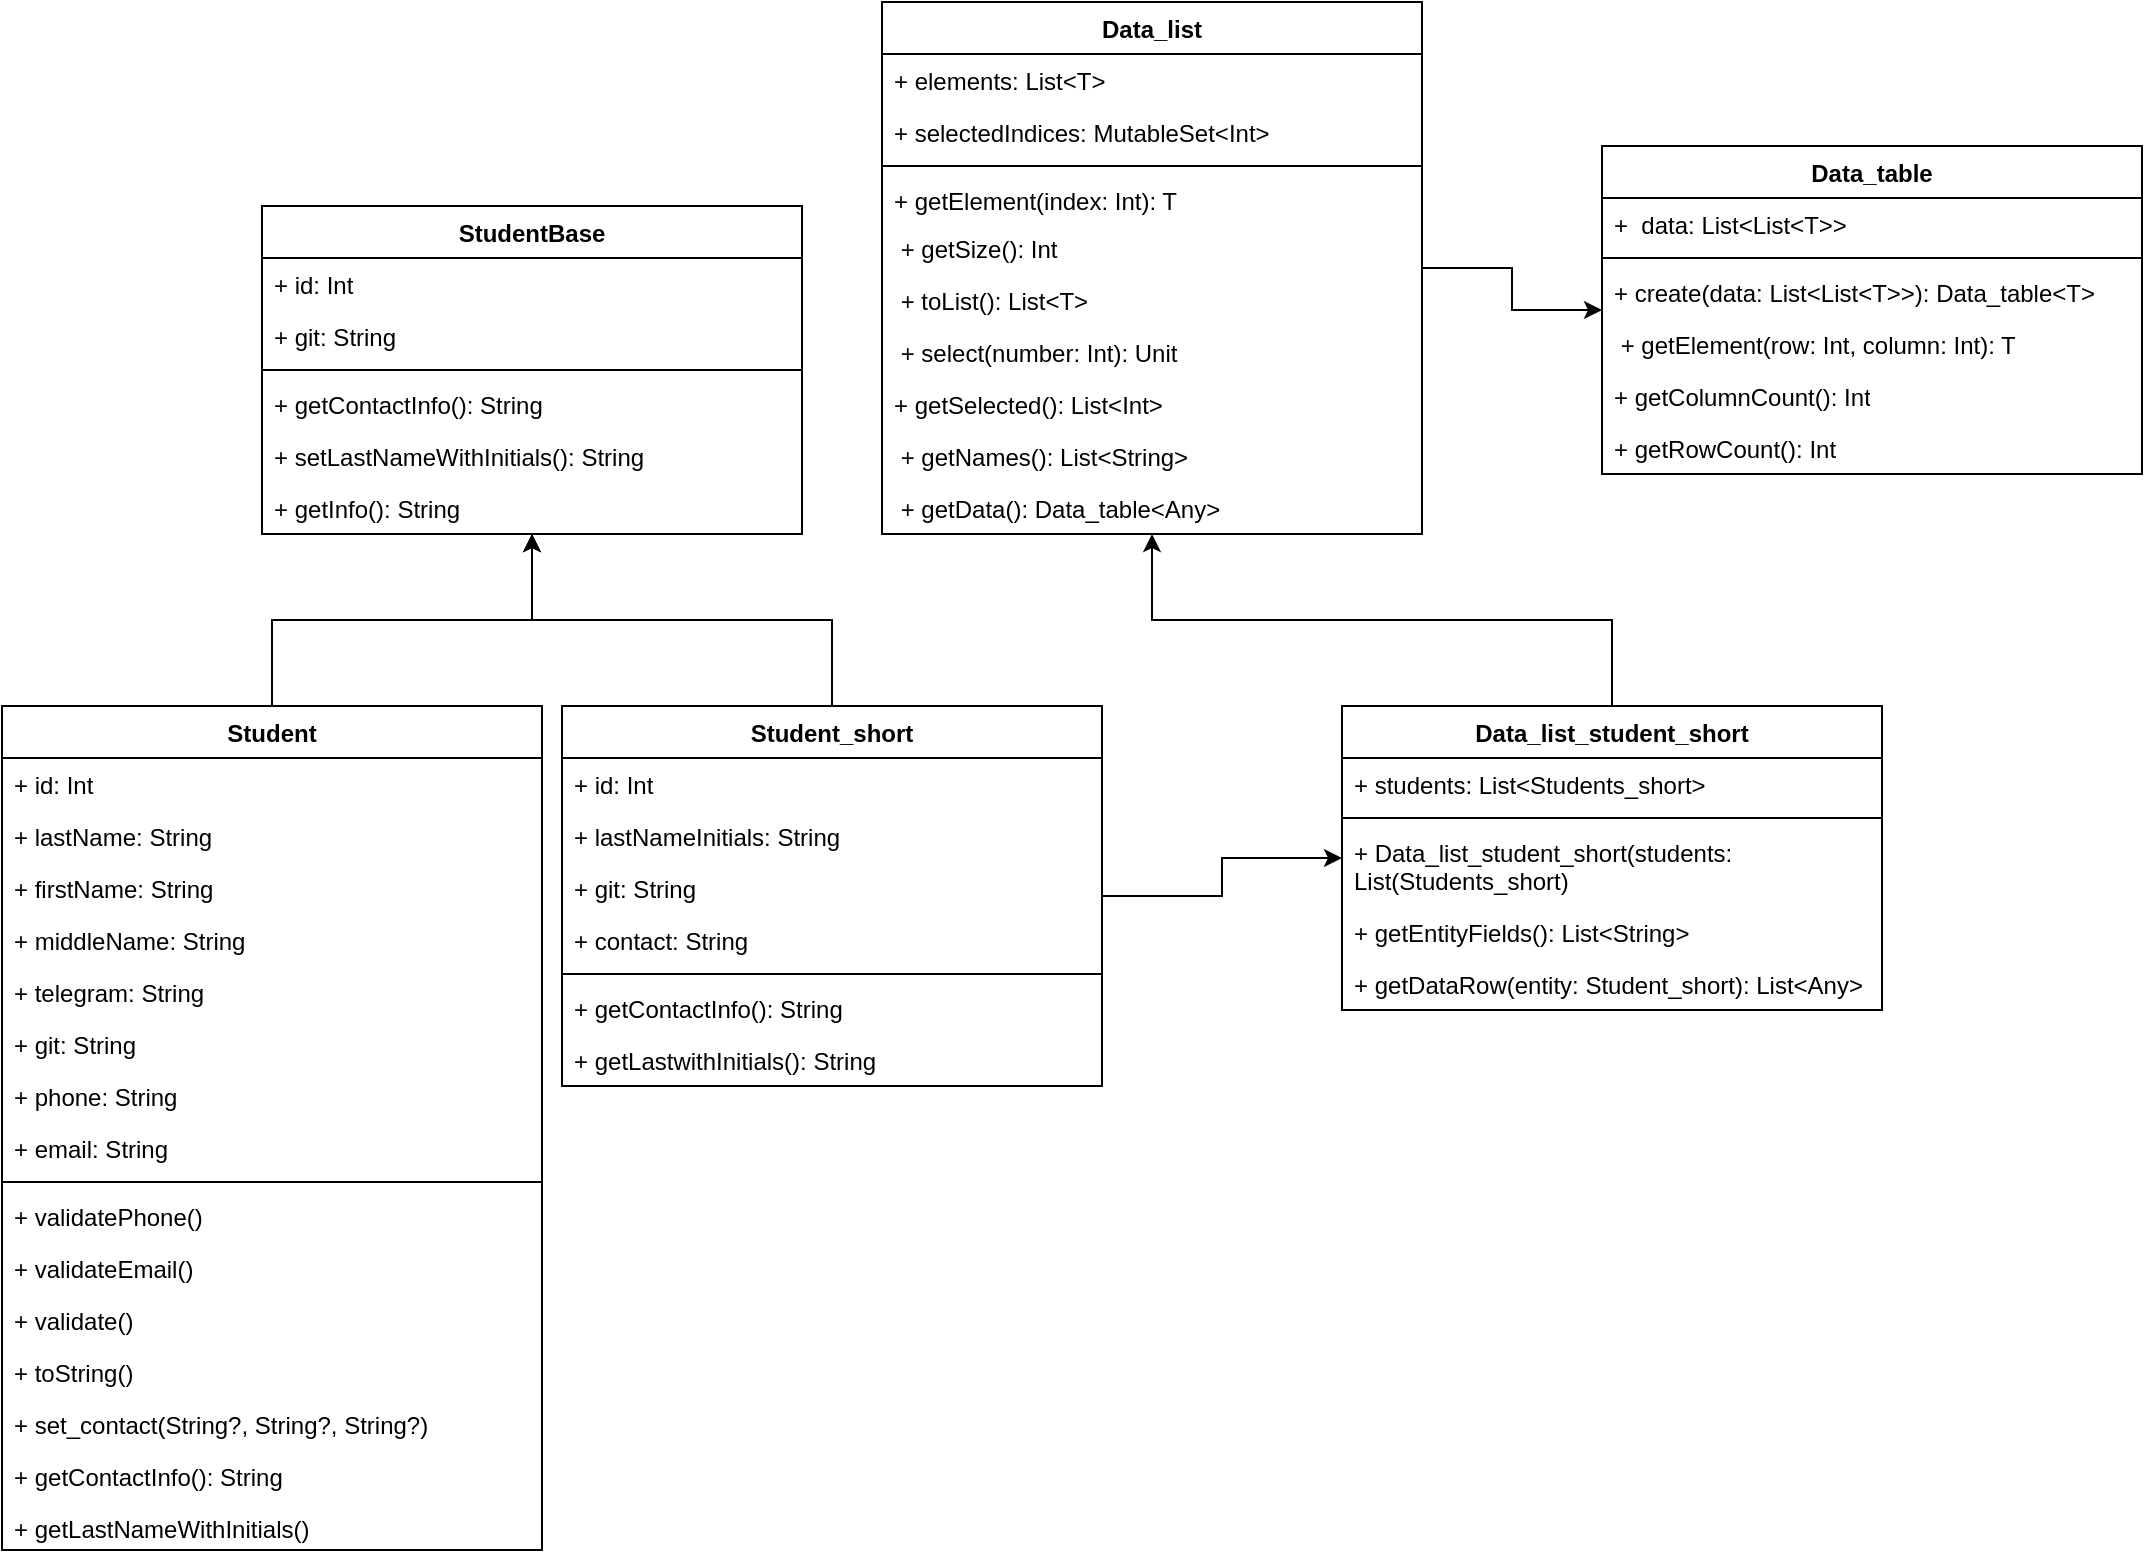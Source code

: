 <mxfile version="24.8.0">
  <diagram name="Страница — 1" id="OEiigJ_LDeHHqjAKW3oP">
    <mxGraphModel dx="618" dy="2020" grid="1" gridSize="10" guides="1" tooltips="1" connect="1" arrows="1" fold="1" page="1" pageScale="1" pageWidth="827" pageHeight="1169" math="0" shadow="0">
      <root>
        <mxCell id="0" />
        <mxCell id="1" parent="0" />
        <mxCell id="ZgsBJspctZP0GLaIk4yM-1" value="StudentBase" style="swimlane;fontStyle=1;align=center;verticalAlign=top;childLayout=stackLayout;horizontal=1;startSize=26;horizontalStack=0;resizeParent=1;resizeParentMax=0;resizeLast=0;collapsible=1;marginBottom=0;whiteSpace=wrap;html=1;" parent="1" vertex="1">
          <mxGeometry x="500" y="-10" width="270" height="164" as="geometry" />
        </mxCell>
        <mxCell id="ZgsBJspctZP0GLaIk4yM-2" value="+ id: Int" style="text;strokeColor=none;fillColor=none;align=left;verticalAlign=top;spacingLeft=4;spacingRight=4;overflow=hidden;rotatable=0;points=[[0,0.5],[1,0.5]];portConstraint=eastwest;whiteSpace=wrap;html=1;" parent="ZgsBJspctZP0GLaIk4yM-1" vertex="1">
          <mxGeometry y="26" width="270" height="26" as="geometry" />
        </mxCell>
        <mxCell id="ZgsBJspctZP0GLaIk4yM-10" value="+ git: String" style="text;strokeColor=none;fillColor=none;align=left;verticalAlign=top;spacingLeft=4;spacingRight=4;overflow=hidden;rotatable=0;points=[[0,0.5],[1,0.5]];portConstraint=eastwest;whiteSpace=wrap;html=1;" parent="ZgsBJspctZP0GLaIk4yM-1" vertex="1">
          <mxGeometry y="52" width="270" height="26" as="geometry" />
        </mxCell>
        <mxCell id="ZgsBJspctZP0GLaIk4yM-3" value="" style="line;strokeWidth=1;fillColor=none;align=left;verticalAlign=middle;spacingTop=-1;spacingLeft=3;spacingRight=3;rotatable=0;labelPosition=right;points=[];portConstraint=eastwest;strokeColor=inherit;" parent="ZgsBJspctZP0GLaIk4yM-1" vertex="1">
          <mxGeometry y="78" width="270" height="8" as="geometry" />
        </mxCell>
        <mxCell id="ZgsBJspctZP0GLaIk4yM-15" value="+ getContactInfo(): String&amp;nbsp;" style="text;strokeColor=none;fillColor=none;align=left;verticalAlign=top;spacingLeft=4;spacingRight=4;overflow=hidden;rotatable=0;points=[[0,0.5],[1,0.5]];portConstraint=eastwest;whiteSpace=wrap;html=1;" parent="ZgsBJspctZP0GLaIk4yM-1" vertex="1">
          <mxGeometry y="86" width="270" height="26" as="geometry" />
        </mxCell>
        <mxCell id="ZgsBJspctZP0GLaIk4yM-4" value="+ setLastNameWithInitials(): String" style="text;strokeColor=none;fillColor=none;align=left;verticalAlign=top;spacingLeft=4;spacingRight=4;overflow=hidden;rotatable=0;points=[[0,0.5],[1,0.5]];portConstraint=eastwest;whiteSpace=wrap;html=1;" parent="ZgsBJspctZP0GLaIk4yM-1" vertex="1">
          <mxGeometry y="112" width="270" height="26" as="geometry" />
        </mxCell>
        <mxCell id="ZgsBJspctZP0GLaIk4yM-14" value="+ getInfo(): String" style="text;strokeColor=none;fillColor=none;align=left;verticalAlign=top;spacingLeft=4;spacingRight=4;overflow=hidden;rotatable=0;points=[[0,0.5],[1,0.5]];portConstraint=eastwest;whiteSpace=wrap;html=1;" parent="ZgsBJspctZP0GLaIk4yM-1" vertex="1">
          <mxGeometry y="138" width="270" height="26" as="geometry" />
        </mxCell>
        <mxCell id="g5lXp61g3klWdxA62hXG-40" style="edgeStyle=orthogonalEdgeStyle;rounded=0;orthogonalLoop=1;jettySize=auto;html=1;" edge="1" parent="1" source="g5lXp61g3klWdxA62hXG-3" target="ZgsBJspctZP0GLaIk4yM-1">
          <mxGeometry relative="1" as="geometry" />
        </mxCell>
        <mxCell id="g5lXp61g3klWdxA62hXG-3" value="Student" style="swimlane;fontStyle=1;align=center;verticalAlign=top;childLayout=stackLayout;horizontal=1;startSize=26;horizontalStack=0;resizeParent=1;resizeParentMax=0;resizeLast=0;collapsible=1;marginBottom=0;whiteSpace=wrap;html=1;" vertex="1" parent="1">
          <mxGeometry x="370" y="240" width="270" height="422" as="geometry">
            <mxRectangle x="370" y="240" width="80" height="30" as="alternateBounds" />
          </mxGeometry>
        </mxCell>
        <mxCell id="g5lXp61g3klWdxA62hXG-4" value="+ id: Int" style="text;strokeColor=none;fillColor=none;align=left;verticalAlign=top;spacingLeft=4;spacingRight=4;overflow=hidden;rotatable=0;points=[[0,0.5],[1,0.5]];portConstraint=eastwest;whiteSpace=wrap;html=1;" vertex="1" parent="g5lXp61g3klWdxA62hXG-3">
          <mxGeometry y="26" width="270" height="26" as="geometry" />
        </mxCell>
        <mxCell id="g5lXp61g3klWdxA62hXG-5" value="+ lastName: String" style="text;strokeColor=none;fillColor=none;align=left;verticalAlign=top;spacingLeft=4;spacingRight=4;overflow=hidden;rotatable=0;points=[[0,0.5],[1,0.5]];portConstraint=eastwest;whiteSpace=wrap;html=1;" vertex="1" parent="g5lXp61g3klWdxA62hXG-3">
          <mxGeometry y="52" width="270" height="26" as="geometry" />
        </mxCell>
        <mxCell id="g5lXp61g3klWdxA62hXG-6" value="+ firstName: String" style="text;strokeColor=none;fillColor=none;align=left;verticalAlign=top;spacingLeft=4;spacingRight=4;overflow=hidden;rotatable=0;points=[[0,0.5],[1,0.5]];portConstraint=eastwest;whiteSpace=wrap;html=1;" vertex="1" parent="g5lXp61g3klWdxA62hXG-3">
          <mxGeometry y="78" width="270" height="26" as="geometry" />
        </mxCell>
        <mxCell id="g5lXp61g3klWdxA62hXG-7" value="+ middleName: String" style="text;strokeColor=none;fillColor=none;align=left;verticalAlign=top;spacingLeft=4;spacingRight=4;overflow=hidden;rotatable=0;points=[[0,0.5],[1,0.5]];portConstraint=eastwest;whiteSpace=wrap;html=1;" vertex="1" parent="g5lXp61g3klWdxA62hXG-3">
          <mxGeometry y="104" width="270" height="26" as="geometry" />
        </mxCell>
        <mxCell id="g5lXp61g3klWdxA62hXG-8" value="+ telegram: String" style="text;strokeColor=none;fillColor=none;align=left;verticalAlign=top;spacingLeft=4;spacingRight=4;overflow=hidden;rotatable=0;points=[[0,0.5],[1,0.5]];portConstraint=eastwest;whiteSpace=wrap;html=1;" vertex="1" parent="g5lXp61g3klWdxA62hXG-3">
          <mxGeometry y="130" width="270" height="26" as="geometry" />
        </mxCell>
        <mxCell id="g5lXp61g3klWdxA62hXG-9" value="+ git: String" style="text;strokeColor=none;fillColor=none;align=left;verticalAlign=top;spacingLeft=4;spacingRight=4;overflow=hidden;rotatable=0;points=[[0,0.5],[1,0.5]];portConstraint=eastwest;whiteSpace=wrap;html=1;" vertex="1" parent="g5lXp61g3klWdxA62hXG-3">
          <mxGeometry y="156" width="270" height="26" as="geometry" />
        </mxCell>
        <mxCell id="g5lXp61g3klWdxA62hXG-10" value="+ phone: String" style="text;strokeColor=none;fillColor=none;align=left;verticalAlign=top;spacingLeft=4;spacingRight=4;overflow=hidden;rotatable=0;points=[[0,0.5],[1,0.5]];portConstraint=eastwest;whiteSpace=wrap;html=1;" vertex="1" parent="g5lXp61g3klWdxA62hXG-3">
          <mxGeometry y="182" width="270" height="26" as="geometry" />
        </mxCell>
        <mxCell id="g5lXp61g3klWdxA62hXG-11" value="+ email: String" style="text;strokeColor=none;fillColor=none;align=left;verticalAlign=top;spacingLeft=4;spacingRight=4;overflow=hidden;rotatable=0;points=[[0,0.5],[1,0.5]];portConstraint=eastwest;whiteSpace=wrap;html=1;" vertex="1" parent="g5lXp61g3klWdxA62hXG-3">
          <mxGeometry y="208" width="270" height="26" as="geometry" />
        </mxCell>
        <mxCell id="g5lXp61g3klWdxA62hXG-12" value="" style="line;strokeWidth=1;fillColor=none;align=left;verticalAlign=middle;spacingTop=-1;spacingLeft=3;spacingRight=3;rotatable=0;labelPosition=right;points=[];portConstraint=eastwest;strokeColor=inherit;" vertex="1" parent="g5lXp61g3klWdxA62hXG-3">
          <mxGeometry y="234" width="270" height="8" as="geometry" />
        </mxCell>
        <mxCell id="g5lXp61g3klWdxA62hXG-36" value="+ validatePhone()&amp;nbsp;" style="text;strokeColor=none;fillColor=none;align=left;verticalAlign=top;spacingLeft=4;spacingRight=4;overflow=hidden;rotatable=0;points=[[0,0.5],[1,0.5]];portConstraint=eastwest;whiteSpace=wrap;html=1;" vertex="1" parent="g5lXp61g3klWdxA62hXG-3">
          <mxGeometry y="242" width="270" height="26" as="geometry" />
        </mxCell>
        <mxCell id="g5lXp61g3klWdxA62hXG-37" value="+ validateEmail()&amp;nbsp;" style="text;strokeColor=none;fillColor=none;align=left;verticalAlign=top;spacingLeft=4;spacingRight=4;overflow=hidden;rotatable=0;points=[[0,0.5],[1,0.5]];portConstraint=eastwest;whiteSpace=wrap;html=1;" vertex="1" parent="g5lXp61g3klWdxA62hXG-3">
          <mxGeometry y="268" width="270" height="26" as="geometry" />
        </mxCell>
        <mxCell id="g5lXp61g3klWdxA62hXG-13" value="+ validate()&amp;nbsp;" style="text;strokeColor=none;fillColor=none;align=left;verticalAlign=top;spacingLeft=4;spacingRight=4;overflow=hidden;rotatable=0;points=[[0,0.5],[1,0.5]];portConstraint=eastwest;whiteSpace=wrap;html=1;" vertex="1" parent="g5lXp61g3klWdxA62hXG-3">
          <mxGeometry y="294" width="270" height="26" as="geometry" />
        </mxCell>
        <mxCell id="g5lXp61g3klWdxA62hXG-14" value="+ toString()" style="text;strokeColor=none;fillColor=none;align=left;verticalAlign=top;spacingLeft=4;spacingRight=4;overflow=hidden;rotatable=0;points=[[0,0.5],[1,0.5]];portConstraint=eastwest;whiteSpace=wrap;html=1;" vertex="1" parent="g5lXp61g3klWdxA62hXG-3">
          <mxGeometry y="320" width="270" height="26" as="geometry" />
        </mxCell>
        <mxCell id="g5lXp61g3klWdxA62hXG-15" value="+ set_contact(String?, String?, String?)" style="text;strokeColor=none;fillColor=none;align=left;verticalAlign=top;spacingLeft=4;spacingRight=4;overflow=hidden;rotatable=0;points=[[0,0.5],[1,0.5]];portConstraint=eastwest;whiteSpace=wrap;html=1;" vertex="1" parent="g5lXp61g3klWdxA62hXG-3">
          <mxGeometry y="346" width="270" height="26" as="geometry" />
        </mxCell>
        <mxCell id="g5lXp61g3klWdxA62hXG-38" value="+ getContactInfo(): String" style="text;strokeColor=none;fillColor=none;align=left;verticalAlign=top;spacingLeft=4;spacingRight=4;overflow=hidden;rotatable=0;points=[[0,0.5],[1,0.5]];portConstraint=eastwest;whiteSpace=wrap;html=1;" vertex="1" parent="g5lXp61g3klWdxA62hXG-3">
          <mxGeometry y="372" width="270" height="26" as="geometry" />
        </mxCell>
        <mxCell id="g5lXp61g3klWdxA62hXG-39" value="+ getLastNameWithInitials()" style="text;strokeColor=none;fillColor=none;align=left;verticalAlign=top;spacingLeft=4;spacingRight=4;overflow=hidden;rotatable=0;points=[[0,0.5],[1,0.5]];portConstraint=eastwest;whiteSpace=wrap;html=1;" vertex="1" parent="g5lXp61g3klWdxA62hXG-3">
          <mxGeometry y="398" width="270" height="24" as="geometry" />
        </mxCell>
        <mxCell id="g5lXp61g3klWdxA62hXG-41" style="edgeStyle=orthogonalEdgeStyle;rounded=0;orthogonalLoop=1;jettySize=auto;html=1;" edge="1" parent="1" source="g5lXp61g3klWdxA62hXG-23" target="ZgsBJspctZP0GLaIk4yM-1">
          <mxGeometry relative="1" as="geometry" />
        </mxCell>
        <mxCell id="g5lXp61g3klWdxA62hXG-79" style="edgeStyle=orthogonalEdgeStyle;rounded=0;orthogonalLoop=1;jettySize=auto;html=1;strokeColor=default;" edge="1" parent="1" source="g5lXp61g3klWdxA62hXG-23" target="g5lXp61g3klWdxA62hXG-42">
          <mxGeometry relative="1" as="geometry" />
        </mxCell>
        <mxCell id="g5lXp61g3klWdxA62hXG-23" value="Student_short" style="swimlane;fontStyle=1;align=center;verticalAlign=top;childLayout=stackLayout;horizontal=1;startSize=26;horizontalStack=0;resizeParent=1;resizeParentMax=0;resizeLast=0;collapsible=1;marginBottom=0;whiteSpace=wrap;html=1;" vertex="1" parent="1">
          <mxGeometry x="650" y="240" width="270" height="190" as="geometry">
            <mxRectangle x="370" y="240" width="80" height="30" as="alternateBounds" />
          </mxGeometry>
        </mxCell>
        <mxCell id="g5lXp61g3klWdxA62hXG-24" value="+ id: Int" style="text;strokeColor=none;fillColor=none;align=left;verticalAlign=top;spacingLeft=4;spacingRight=4;overflow=hidden;rotatable=0;points=[[0,0.5],[1,0.5]];portConstraint=eastwest;whiteSpace=wrap;html=1;" vertex="1" parent="g5lXp61g3klWdxA62hXG-23">
          <mxGeometry y="26" width="270" height="26" as="geometry" />
        </mxCell>
        <mxCell id="g5lXp61g3klWdxA62hXG-25" value="+ lastNameInitials: String" style="text;strokeColor=none;fillColor=none;align=left;verticalAlign=top;spacingLeft=4;spacingRight=4;overflow=hidden;rotatable=0;points=[[0,0.5],[1,0.5]];portConstraint=eastwest;whiteSpace=wrap;html=1;" vertex="1" parent="g5lXp61g3klWdxA62hXG-23">
          <mxGeometry y="52" width="270" height="26" as="geometry" />
        </mxCell>
        <mxCell id="g5lXp61g3klWdxA62hXG-29" value="+ git: String" style="text;strokeColor=none;fillColor=none;align=left;verticalAlign=top;spacingLeft=4;spacingRight=4;overflow=hidden;rotatable=0;points=[[0,0.5],[1,0.5]];portConstraint=eastwest;whiteSpace=wrap;html=1;" vertex="1" parent="g5lXp61g3klWdxA62hXG-23">
          <mxGeometry y="78" width="270" height="26" as="geometry" />
        </mxCell>
        <mxCell id="g5lXp61g3klWdxA62hXG-31" value="+ contact: String" style="text;strokeColor=none;fillColor=none;align=left;verticalAlign=top;spacingLeft=4;spacingRight=4;overflow=hidden;rotatable=0;points=[[0,0.5],[1,0.5]];portConstraint=eastwest;whiteSpace=wrap;html=1;" vertex="1" parent="g5lXp61g3klWdxA62hXG-23">
          <mxGeometry y="104" width="270" height="26" as="geometry" />
        </mxCell>
        <mxCell id="g5lXp61g3klWdxA62hXG-32" value="" style="line;strokeWidth=1;fillColor=none;align=left;verticalAlign=middle;spacingTop=-1;spacingLeft=3;spacingRight=3;rotatable=0;labelPosition=right;points=[];portConstraint=eastwest;strokeColor=inherit;" vertex="1" parent="g5lXp61g3klWdxA62hXG-23">
          <mxGeometry y="130" width="270" height="8" as="geometry" />
        </mxCell>
        <mxCell id="g5lXp61g3klWdxA62hXG-33" value="+ getContactInfo(): String" style="text;strokeColor=none;fillColor=none;align=left;verticalAlign=top;spacingLeft=4;spacingRight=4;overflow=hidden;rotatable=0;points=[[0,0.5],[1,0.5]];portConstraint=eastwest;whiteSpace=wrap;html=1;" vertex="1" parent="g5lXp61g3klWdxA62hXG-23">
          <mxGeometry y="138" width="270" height="26" as="geometry" />
        </mxCell>
        <mxCell id="g5lXp61g3klWdxA62hXG-35" value="+ getLastwithInitials(): String" style="text;strokeColor=none;fillColor=none;align=left;verticalAlign=top;spacingLeft=4;spacingRight=4;overflow=hidden;rotatable=0;points=[[0,0.5],[1,0.5]];portConstraint=eastwest;whiteSpace=wrap;html=1;" vertex="1" parent="g5lXp61g3klWdxA62hXG-23">
          <mxGeometry y="164" width="270" height="26" as="geometry" />
        </mxCell>
        <mxCell id="g5lXp61g3klWdxA62hXG-70" style="edgeStyle=orthogonalEdgeStyle;rounded=0;orthogonalLoop=1;jettySize=auto;html=1;" edge="1" parent="1" source="g5lXp61g3klWdxA62hXG-42" target="g5lXp61g3klWdxA62hXG-57">
          <mxGeometry relative="1" as="geometry" />
        </mxCell>
        <mxCell id="g5lXp61g3klWdxA62hXG-42" value="Data_list_student_short" style="swimlane;fontStyle=1;align=center;verticalAlign=top;childLayout=stackLayout;horizontal=1;startSize=26;horizontalStack=0;resizeParent=1;resizeParentMax=0;resizeLast=0;collapsible=1;marginBottom=0;whiteSpace=wrap;html=1;" vertex="1" parent="1">
          <mxGeometry x="1040" y="240" width="270" height="152" as="geometry">
            <mxRectangle x="370" y="240" width="80" height="30" as="alternateBounds" />
          </mxGeometry>
        </mxCell>
        <mxCell id="g5lXp61g3klWdxA62hXG-43" value="+ students: List&amp;lt;Students_short&amp;gt;" style="text;strokeColor=none;fillColor=none;align=left;verticalAlign=top;spacingLeft=4;spacingRight=4;overflow=hidden;rotatable=0;points=[[0,0.5],[1,0.5]];portConstraint=eastwest;whiteSpace=wrap;html=1;" vertex="1" parent="g5lXp61g3klWdxA62hXG-42">
          <mxGeometry y="26" width="270" height="26" as="geometry" />
        </mxCell>
        <mxCell id="g5lXp61g3klWdxA62hXG-47" value="" style="line;strokeWidth=1;fillColor=none;align=left;verticalAlign=middle;spacingTop=-1;spacingLeft=3;spacingRight=3;rotatable=0;labelPosition=right;points=[];portConstraint=eastwest;strokeColor=inherit;" vertex="1" parent="g5lXp61g3klWdxA62hXG-42">
          <mxGeometry y="52" width="270" height="8" as="geometry" />
        </mxCell>
        <mxCell id="g5lXp61g3klWdxA62hXG-48" value="+ Data_list_student_short(students: List(Students_short)" style="text;strokeColor=none;fillColor=none;align=left;verticalAlign=top;spacingLeft=4;spacingRight=4;overflow=hidden;rotatable=0;points=[[0,0.5],[1,0.5]];portConstraint=eastwest;whiteSpace=wrap;html=1;" vertex="1" parent="g5lXp61g3klWdxA62hXG-42">
          <mxGeometry y="60" width="270" height="40" as="geometry" />
        </mxCell>
        <mxCell id="g5lXp61g3klWdxA62hXG-49" value="+ getEntityFields(): List&amp;lt;String&amp;gt;" style="text;strokeColor=none;fillColor=none;align=left;verticalAlign=top;spacingLeft=4;spacingRight=4;overflow=hidden;rotatable=0;points=[[0,0.5],[1,0.5]];portConstraint=eastwest;whiteSpace=wrap;html=1;" vertex="1" parent="g5lXp61g3klWdxA62hXG-42">
          <mxGeometry y="100" width="270" height="26" as="geometry" />
        </mxCell>
        <mxCell id="g5lXp61g3klWdxA62hXG-50" value="+ getDataRow(entity: Student_short): List&amp;lt;Any&amp;gt;" style="text;strokeColor=none;fillColor=none;align=left;verticalAlign=top;spacingLeft=4;spacingRight=4;overflow=hidden;rotatable=0;points=[[0,0.5],[1,0.5]];portConstraint=eastwest;whiteSpace=wrap;html=1;" vertex="1" parent="g5lXp61g3klWdxA62hXG-42">
          <mxGeometry y="126" width="270" height="26" as="geometry" />
        </mxCell>
        <mxCell id="g5lXp61g3klWdxA62hXG-51" value="Data_table" style="swimlane;fontStyle=1;align=center;verticalAlign=top;childLayout=stackLayout;horizontal=1;startSize=26;horizontalStack=0;resizeParent=1;resizeParentMax=0;resizeLast=0;collapsible=1;marginBottom=0;whiteSpace=wrap;html=1;" vertex="1" parent="1">
          <mxGeometry x="1170" y="-40" width="270" height="164" as="geometry">
            <mxRectangle x="370" y="240" width="80" height="30" as="alternateBounds" />
          </mxGeometry>
        </mxCell>
        <mxCell id="g5lXp61g3klWdxA62hXG-52" value="+&amp;nbsp;&amp;nbsp;data: List&amp;lt;List&amp;lt;T&amp;gt;&amp;gt;" style="text;strokeColor=none;fillColor=none;align=left;verticalAlign=top;spacingLeft=4;spacingRight=4;overflow=hidden;rotatable=0;points=[[0,0.5],[1,0.5]];portConstraint=eastwest;whiteSpace=wrap;html=1;" vertex="1" parent="g5lXp61g3klWdxA62hXG-51">
          <mxGeometry y="26" width="270" height="26" as="geometry" />
        </mxCell>
        <mxCell id="g5lXp61g3klWdxA62hXG-53" value="" style="line;strokeWidth=1;fillColor=none;align=left;verticalAlign=middle;spacingTop=-1;spacingLeft=3;spacingRight=3;rotatable=0;labelPosition=right;points=[];portConstraint=eastwest;strokeColor=inherit;" vertex="1" parent="g5lXp61g3klWdxA62hXG-51">
          <mxGeometry y="52" width="270" height="8" as="geometry" />
        </mxCell>
        <mxCell id="g5lXp61g3klWdxA62hXG-55" value="+ create(data: List&amp;lt;List&amp;lt;T&amp;gt;&amp;gt;): Data_table&amp;lt;T&amp;gt;" style="text;strokeColor=none;fillColor=none;align=left;verticalAlign=top;spacingLeft=4;spacingRight=4;overflow=hidden;rotatable=0;points=[[0,0.5],[1,0.5]];portConstraint=eastwest;whiteSpace=wrap;html=1;" vertex="1" parent="g5lXp61g3klWdxA62hXG-51">
          <mxGeometry y="60" width="270" height="26" as="geometry" />
        </mxCell>
        <mxCell id="g5lXp61g3klWdxA62hXG-69" value="&amp;nbsp;+ getElement(row: Int, column: Int): T" style="text;strokeColor=none;fillColor=none;align=left;verticalAlign=top;spacingLeft=4;spacingRight=4;overflow=hidden;rotatable=0;points=[[0,0.5],[1,0.5]];portConstraint=eastwest;whiteSpace=wrap;html=1;" vertex="1" parent="g5lXp61g3klWdxA62hXG-51">
          <mxGeometry y="86" width="270" height="26" as="geometry" />
        </mxCell>
        <mxCell id="g5lXp61g3klWdxA62hXG-68" value="+ getColumnCount(): Int" style="text;strokeColor=none;fillColor=none;align=left;verticalAlign=top;spacingLeft=4;spacingRight=4;overflow=hidden;rotatable=0;points=[[0,0.5],[1,0.5]];portConstraint=eastwest;whiteSpace=wrap;html=1;" vertex="1" parent="g5lXp61g3klWdxA62hXG-51">
          <mxGeometry y="112" width="270" height="26" as="geometry" />
        </mxCell>
        <mxCell id="g5lXp61g3klWdxA62hXG-56" value="+ getRowCount(): Int" style="text;strokeColor=none;fillColor=none;align=left;verticalAlign=top;spacingLeft=4;spacingRight=4;overflow=hidden;rotatable=0;points=[[0,0.5],[1,0.5]];portConstraint=eastwest;whiteSpace=wrap;html=1;" vertex="1" parent="g5lXp61g3klWdxA62hXG-51">
          <mxGeometry y="138" width="270" height="26" as="geometry" />
        </mxCell>
        <mxCell id="g5lXp61g3klWdxA62hXG-80" style="edgeStyle=orthogonalEdgeStyle;rounded=0;orthogonalLoop=1;jettySize=auto;html=1;" edge="1" parent="1" source="g5lXp61g3klWdxA62hXG-57" target="g5lXp61g3klWdxA62hXG-51">
          <mxGeometry relative="1" as="geometry" />
        </mxCell>
        <mxCell id="g5lXp61g3klWdxA62hXG-57" value="Data_list" style="swimlane;fontStyle=1;align=center;verticalAlign=top;childLayout=stackLayout;horizontal=1;startSize=26;horizontalStack=0;resizeParent=1;resizeParentMax=0;resizeLast=0;collapsible=1;marginBottom=0;whiteSpace=wrap;html=1;" vertex="1" parent="1">
          <mxGeometry x="810" y="-112" width="270" height="266" as="geometry">
            <mxRectangle x="370" y="240" width="80" height="30" as="alternateBounds" />
          </mxGeometry>
        </mxCell>
        <mxCell id="g5lXp61g3klWdxA62hXG-58" value="+ elements: List&amp;lt;T&amp;gt;" style="text;strokeColor=none;fillColor=none;align=left;verticalAlign=top;spacingLeft=4;spacingRight=4;overflow=hidden;rotatable=0;points=[[0,0.5],[1,0.5]];portConstraint=eastwest;whiteSpace=wrap;html=1;" vertex="1" parent="g5lXp61g3klWdxA62hXG-57">
          <mxGeometry y="26" width="270" height="26" as="geometry" />
        </mxCell>
        <mxCell id="g5lXp61g3klWdxA62hXG-63" value="+&amp;nbsp;selectedIndices: MutableSet&amp;lt;Int&amp;gt;" style="text;strokeColor=none;fillColor=none;align=left;verticalAlign=top;spacingLeft=4;spacingRight=4;overflow=hidden;rotatable=0;points=[[0,0.5],[1,0.5]];portConstraint=eastwest;whiteSpace=wrap;html=1;" vertex="1" parent="g5lXp61g3klWdxA62hXG-57">
          <mxGeometry y="52" width="270" height="26" as="geometry" />
        </mxCell>
        <mxCell id="g5lXp61g3klWdxA62hXG-59" value="" style="line;strokeWidth=1;fillColor=none;align=left;verticalAlign=middle;spacingTop=-1;spacingLeft=3;spacingRight=3;rotatable=0;labelPosition=right;points=[];portConstraint=eastwest;strokeColor=inherit;" vertex="1" parent="g5lXp61g3klWdxA62hXG-57">
          <mxGeometry y="78" width="270" height="8" as="geometry" />
        </mxCell>
        <mxCell id="g5lXp61g3klWdxA62hXG-60" value="+ getElement(index: Int): T" style="text;strokeColor=none;fillColor=none;align=left;verticalAlign=top;spacingLeft=4;spacingRight=4;overflow=hidden;rotatable=0;points=[[0,0.5],[1,0.5]];portConstraint=eastwest;whiteSpace=wrap;html=1;" vertex="1" parent="g5lXp61g3klWdxA62hXG-57">
          <mxGeometry y="86" width="270" height="24" as="geometry" />
        </mxCell>
        <mxCell id="g5lXp61g3klWdxA62hXG-61" value="&amp;nbsp;+ getSize(): Int" style="text;strokeColor=none;fillColor=none;align=left;verticalAlign=top;spacingLeft=4;spacingRight=4;overflow=hidden;rotatable=0;points=[[0,0.5],[1,0.5]];portConstraint=eastwest;whiteSpace=wrap;html=1;" vertex="1" parent="g5lXp61g3klWdxA62hXG-57">
          <mxGeometry y="110" width="270" height="26" as="geometry" />
        </mxCell>
        <mxCell id="g5lXp61g3klWdxA62hXG-62" value="&amp;nbsp;+ toList(): List&amp;lt;T&amp;gt;" style="text;strokeColor=none;fillColor=none;align=left;verticalAlign=top;spacingLeft=4;spacingRight=4;overflow=hidden;rotatable=0;points=[[0,0.5],[1,0.5]];portConstraint=eastwest;whiteSpace=wrap;html=1;" vertex="1" parent="g5lXp61g3klWdxA62hXG-57">
          <mxGeometry y="136" width="270" height="26" as="geometry" />
        </mxCell>
        <mxCell id="g5lXp61g3klWdxA62hXG-67" value="&amp;nbsp;+ select(number: Int): Unit" style="text;strokeColor=none;fillColor=none;align=left;verticalAlign=top;spacingLeft=4;spacingRight=4;overflow=hidden;rotatable=0;points=[[0,0.5],[1,0.5]];portConstraint=eastwest;whiteSpace=wrap;html=1;" vertex="1" parent="g5lXp61g3klWdxA62hXG-57">
          <mxGeometry y="162" width="270" height="26" as="geometry" />
        </mxCell>
        <mxCell id="g5lXp61g3klWdxA62hXG-66" value="+ getSelected(): List&amp;lt;Int&amp;gt;" style="text;strokeColor=none;fillColor=none;align=left;verticalAlign=top;spacingLeft=4;spacingRight=4;overflow=hidden;rotatable=0;points=[[0,0.5],[1,0.5]];portConstraint=eastwest;whiteSpace=wrap;html=1;" vertex="1" parent="g5lXp61g3klWdxA62hXG-57">
          <mxGeometry y="188" width="270" height="26" as="geometry" />
        </mxCell>
        <mxCell id="g5lXp61g3klWdxA62hXG-65" value="&amp;nbsp;+ getNames(): List&amp;lt;String&amp;gt;" style="text;strokeColor=none;fillColor=none;align=left;verticalAlign=top;spacingLeft=4;spacingRight=4;overflow=hidden;rotatable=0;points=[[0,0.5],[1,0.5]];portConstraint=eastwest;whiteSpace=wrap;html=1;" vertex="1" parent="g5lXp61g3klWdxA62hXG-57">
          <mxGeometry y="214" width="270" height="26" as="geometry" />
        </mxCell>
        <mxCell id="g5lXp61g3klWdxA62hXG-64" value="&amp;nbsp;+ getData(): Data_table&amp;lt;Any&amp;gt;" style="text;strokeColor=none;fillColor=none;align=left;verticalAlign=top;spacingLeft=4;spacingRight=4;overflow=hidden;rotatable=0;points=[[0,0.5],[1,0.5]];portConstraint=eastwest;whiteSpace=wrap;html=1;" vertex="1" parent="g5lXp61g3klWdxA62hXG-57">
          <mxGeometry y="240" width="270" height="26" as="geometry" />
        </mxCell>
      </root>
    </mxGraphModel>
  </diagram>
</mxfile>
